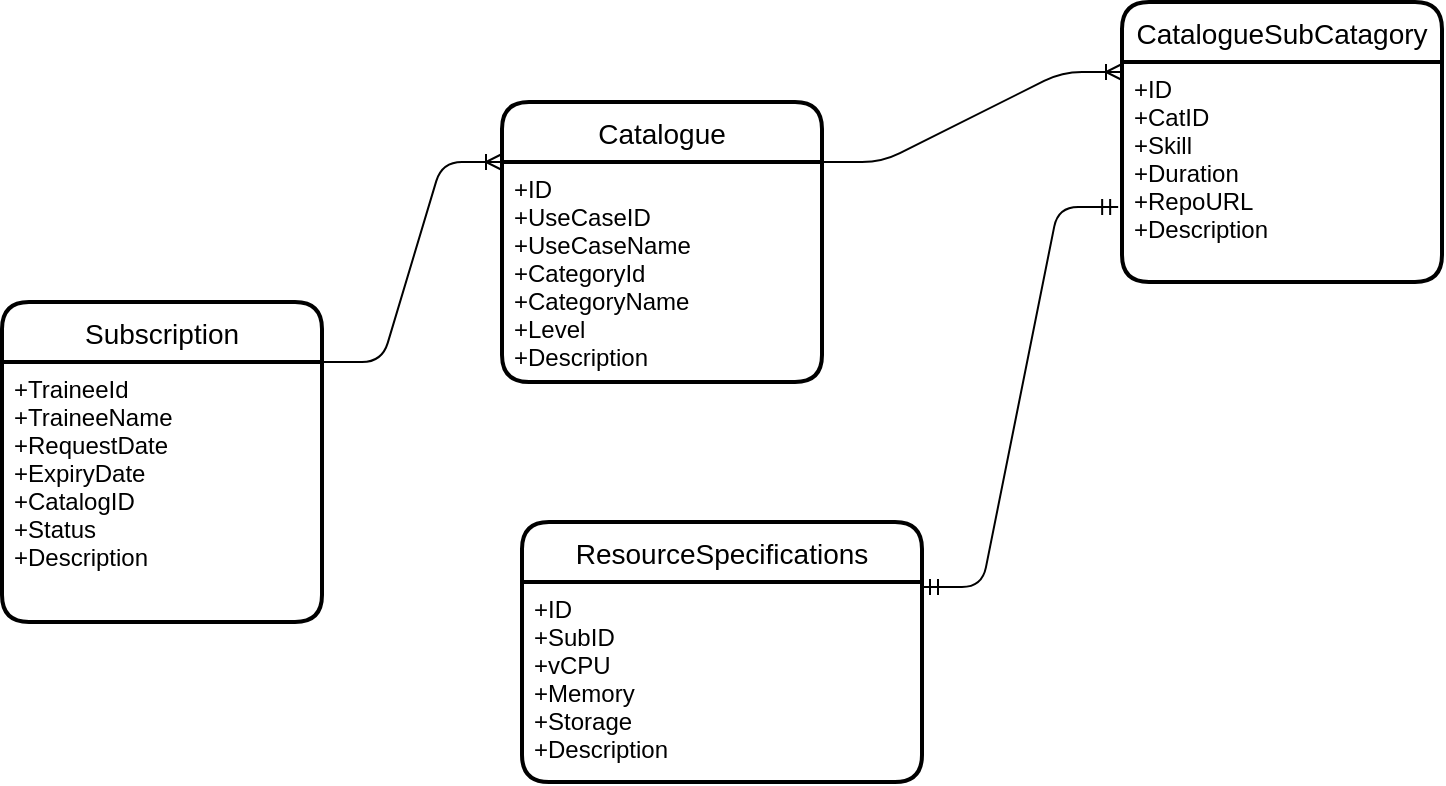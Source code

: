 <mxfile version="13.7.6" type="github" pages="2">
  <diagram id="gsMrObz3b9oR-D44nO-9" name="Page-1">
    <mxGraphModel dx="782" dy="1569" grid="1" gridSize="10" guides="1" tooltips="1" connect="1" arrows="1" fold="1" page="1" pageScale="1" pageWidth="850" pageHeight="1100" math="0" shadow="0">
      <root>
        <mxCell id="0" />
        <mxCell id="1" parent="0" />
        <mxCell id="1NBpaKQcDpMzkzBOT2tJ-1" value="Catalogue" style="swimlane;childLayout=stackLayout;horizontal=1;startSize=30;horizontalStack=0;rounded=1;fontSize=14;fontStyle=0;strokeWidth=2;resizeParent=0;resizeLast=1;shadow=0;dashed=0;align=center;" parent="1" vertex="1">
          <mxGeometry x="280" y="40" width="160" height="140" as="geometry">
            <mxRectangle x="280" y="40" width="100" height="30" as="alternateBounds" />
          </mxGeometry>
        </mxCell>
        <mxCell id="1NBpaKQcDpMzkzBOT2tJ-2" value="+ID&#xa;+UseCaseID&#xa;+UseCaseName&#xa;+CategoryId&#xa;+CategoryName&#xa;+Level&#xa;+Description" style="align=left;strokeColor=none;fillColor=none;spacingLeft=4;fontSize=12;verticalAlign=top;resizable=0;rotatable=0;part=1;" parent="1NBpaKQcDpMzkzBOT2tJ-1" vertex="1">
          <mxGeometry y="30" width="160" height="110" as="geometry" />
        </mxCell>
        <mxCell id="1NBpaKQcDpMzkzBOT2tJ-29" value="" style="edgeStyle=entityRelationEdgeStyle;fontSize=12;html=1;endArrow=ERoneToMany;entryX=0;entryY=0.25;entryDx=0;entryDy=0;" parent="1" target="1NBpaKQcDpMzkzBOT2tJ-6" edge="1">
          <mxGeometry width="100" height="100" relative="1" as="geometry">
            <mxPoint x="440" y="70" as="sourcePoint" />
            <mxPoint x="570" y="40" as="targetPoint" />
          </mxGeometry>
        </mxCell>
        <mxCell id="1NBpaKQcDpMzkzBOT2tJ-31" value="" style="edgeStyle=entityRelationEdgeStyle;fontSize=12;html=1;endArrow=ERmandOne;startArrow=ERmandOne;entryX=-0.012;entryY=0.659;entryDx=0;entryDy=0;entryPerimeter=0;exitX=1;exitY=0.25;exitDx=0;exitDy=0;" parent="1" source="1NBpaKQcDpMzkzBOT2tJ-8" target="1NBpaKQcDpMzkzBOT2tJ-7" edge="1">
          <mxGeometry width="100" height="100" relative="1" as="geometry">
            <mxPoint x="630" y="220" as="sourcePoint" />
            <mxPoint x="730" y="120" as="targetPoint" />
          </mxGeometry>
        </mxCell>
        <mxCell id="1NBpaKQcDpMzkzBOT2tJ-6" value="CatalogueSubCatagory" style="swimlane;childLayout=stackLayout;horizontal=1;startSize=30;horizontalStack=0;rounded=1;fontSize=14;fontStyle=0;strokeWidth=2;resizeParent=0;resizeLast=1;shadow=0;dashed=0;align=center;" parent="1" vertex="1">
          <mxGeometry x="590" y="-10" width="160" height="140" as="geometry">
            <mxRectangle x="340" y="130" width="110" height="30" as="alternateBounds" />
          </mxGeometry>
        </mxCell>
        <mxCell id="1NBpaKQcDpMzkzBOT2tJ-7" value="+ID&#xa;+CatID&#xa;+Skill&#xa;+Duration&#xa;+RepoURL&#xa;+Description" style="align=left;strokeColor=none;fillColor=none;spacingLeft=4;fontSize=12;verticalAlign=top;resizable=0;rotatable=0;part=1;" parent="1NBpaKQcDpMzkzBOT2tJ-6" vertex="1">
          <mxGeometry y="30" width="160" height="110" as="geometry" />
        </mxCell>
        <mxCell id="1NBpaKQcDpMzkzBOT2tJ-8" value="ResourceSpecifications" style="swimlane;childLayout=stackLayout;horizontal=1;startSize=30;horizontalStack=0;rounded=1;fontSize=14;fontStyle=0;strokeWidth=2;resizeParent=0;resizeLast=1;shadow=0;dashed=0;align=center;" parent="1" vertex="1">
          <mxGeometry x="290" y="250" width="200" height="130" as="geometry">
            <mxRectangle x="520" y="280" width="110" height="30" as="alternateBounds" />
          </mxGeometry>
        </mxCell>
        <mxCell id="1NBpaKQcDpMzkzBOT2tJ-9" value="+ID&#xa;+SubID&#xa;+vCPU&#xa;+Memory&#xa;+Storage&#xa;+Description" style="align=left;strokeColor=none;fillColor=none;spacingLeft=4;fontSize=12;verticalAlign=top;resizable=0;rotatable=0;part=1;" parent="1NBpaKQcDpMzkzBOT2tJ-8" vertex="1">
          <mxGeometry y="30" width="200" height="100" as="geometry" />
        </mxCell>
        <mxCell id="1NBpaKQcDpMzkzBOT2tJ-25" value="Subscription" style="swimlane;childLayout=stackLayout;horizontal=1;startSize=30;horizontalStack=0;rounded=1;fontSize=14;fontStyle=0;strokeWidth=2;resizeParent=0;resizeLast=1;shadow=0;dashed=0;align=center;" parent="1" vertex="1">
          <mxGeometry x="30" y="140" width="160" height="160" as="geometry">
            <mxRectangle x="260" y="250" width="110" height="30" as="alternateBounds" />
          </mxGeometry>
        </mxCell>
        <mxCell id="1NBpaKQcDpMzkzBOT2tJ-26" value="+TraineeId&#xa;+TraineeName&#xa;+RequestDate&#xa;+ExpiryDate&#xa;+CatalogID&#xa;+Status&#xa;+Description" style="align=left;strokeColor=none;fillColor=none;spacingLeft=4;fontSize=12;verticalAlign=top;resizable=0;rotatable=0;part=1;" parent="1NBpaKQcDpMzkzBOT2tJ-25" vertex="1">
          <mxGeometry y="30" width="160" height="130" as="geometry" />
        </mxCell>
        <mxCell id="-JVgOhSvtWBvgApzP8Xh-8" value="" style="edgeStyle=entityRelationEdgeStyle;fontSize=12;html=1;endArrow=ERoneToMany;exitX=1;exitY=0;exitDx=0;exitDy=0;entryX=0;entryY=0;entryDx=0;entryDy=0;" parent="1" source="1NBpaKQcDpMzkzBOT2tJ-26" target="1NBpaKQcDpMzkzBOT2tJ-2" edge="1">
          <mxGeometry width="100" height="100" relative="1" as="geometry">
            <mxPoint x="140" y="460" as="sourcePoint" />
            <mxPoint x="240" y="360" as="targetPoint" />
          </mxGeometry>
        </mxCell>
      </root>
    </mxGraphModel>
  </diagram>
  <diagram id="ChBjoSI8oVSRADilh0x_" name="Page-2">
    <mxGraphModel dx="782" dy="435" grid="1" gridSize="10" guides="1" tooltips="1" connect="1" arrows="1" fold="1" page="1" pageScale="1" pageWidth="850" pageHeight="1100" math="0" shadow="0">
      <root>
        <mxCell id="VM02wD8HwVKw0IBPLu3j-0" />
        <mxCell id="VM02wD8HwVKw0IBPLu3j-1" parent="VM02wD8HwVKw0IBPLu3j-0" />
        <mxCell id="VM02wD8HwVKw0IBPLu3j-2" value="t_trainee" style="shape=table;startSize=30;container=1;collapsible=1;childLayout=tableLayout;fixedRows=1;rowLines=0;fontStyle=1;align=center;resizeLast=1;" vertex="1" parent="VM02wD8HwVKw0IBPLu3j-1">
          <mxGeometry x="90" y="80" width="180" height="270" as="geometry" />
        </mxCell>
        <mxCell id="VM02wD8HwVKw0IBPLu3j-3" value="" style="shape=partialRectangle;collapsible=0;dropTarget=0;pointerEvents=0;fillColor=none;top=0;left=0;bottom=1;right=0;points=[[0,0.5],[1,0.5]];portConstraint=eastwest;" vertex="1" parent="VM02wD8HwVKw0IBPLu3j-2">
          <mxGeometry y="30" width="180" height="30" as="geometry" />
        </mxCell>
        <mxCell id="VM02wD8HwVKw0IBPLu3j-4" value="PK" style="shape=partialRectangle;connectable=0;fillColor=none;top=0;left=0;bottom=0;right=0;fontStyle=1;overflow=hidden;" vertex="1" parent="VM02wD8HwVKw0IBPLu3j-3">
          <mxGeometry width="30" height="30" as="geometry" />
        </mxCell>
        <mxCell id="VM02wD8HwVKw0IBPLu3j-5" value="trainee_id" style="shape=partialRectangle;connectable=0;fillColor=none;top=0;left=0;bottom=0;right=0;align=left;spacingLeft=6;fontStyle=5;overflow=hidden;" vertex="1" parent="VM02wD8HwVKw0IBPLu3j-3">
          <mxGeometry x="30" width="150" height="30" as="geometry" />
        </mxCell>
        <mxCell id="VM02wD8HwVKw0IBPLu3j-6" value="" style="shape=partialRectangle;collapsible=0;dropTarget=0;pointerEvents=0;fillColor=none;top=0;left=0;bottom=0;right=0;points=[[0,0.5],[1,0.5]];portConstraint=eastwest;" vertex="1" parent="VM02wD8HwVKw0IBPLu3j-2">
          <mxGeometry y="60" width="180" height="30" as="geometry" />
        </mxCell>
        <mxCell id="VM02wD8HwVKw0IBPLu3j-7" value="FK1" style="shape=partialRectangle;connectable=0;fillColor=none;top=0;left=0;bottom=0;right=0;editable=1;overflow=hidden;" vertex="1" parent="VM02wD8HwVKw0IBPLu3j-6">
          <mxGeometry width="30" height="30" as="geometry" />
        </mxCell>
        <mxCell id="VM02wD8HwVKw0IBPLu3j-8" value="catalog_id" style="shape=partialRectangle;connectable=0;fillColor=none;top=0;left=0;bottom=0;right=0;align=left;spacingLeft=6;overflow=hidden;" vertex="1" parent="VM02wD8HwVKw0IBPLu3j-6">
          <mxGeometry x="30" width="150" height="30" as="geometry" />
        </mxCell>
        <mxCell id="VM02wD8HwVKw0IBPLu3j-9" value="" style="shape=partialRectangle;collapsible=0;dropTarget=0;pointerEvents=0;fillColor=none;top=0;left=0;bottom=0;right=0;points=[[0,0.5],[1,0.5]];portConstraint=eastwest;" vertex="1" parent="VM02wD8HwVKw0IBPLu3j-2">
          <mxGeometry y="90" width="180" height="30" as="geometry" />
        </mxCell>
        <mxCell id="VM02wD8HwVKw0IBPLu3j-10" value="FK2" style="shape=partialRectangle;connectable=0;fillColor=none;top=0;left=0;bottom=0;right=0;editable=1;overflow=hidden;" vertex="1" parent="VM02wD8HwVKw0IBPLu3j-9">
          <mxGeometry width="30" height="30" as="geometry" />
        </mxCell>
        <mxCell id="VM02wD8HwVKw0IBPLu3j-11" value="usecase_id" style="shape=partialRectangle;connectable=0;fillColor=none;top=0;left=0;bottom=0;right=0;align=left;spacingLeft=6;overflow=hidden;" vertex="1" parent="VM02wD8HwVKw0IBPLu3j-9">
          <mxGeometry x="30" width="150" height="30" as="geometry" />
        </mxCell>
        <mxCell id="VM02wD8HwVKw0IBPLu3j-12" value="" style="shape=partialRectangle;collapsible=0;dropTarget=0;pointerEvents=0;fillColor=none;top=0;left=0;bottom=0;right=0;points=[[0,0.5],[1,0.5]];portConstraint=eastwest;" vertex="1" parent="VM02wD8HwVKw0IBPLu3j-2">
          <mxGeometry y="120" width="180" height="30" as="geometry" />
        </mxCell>
        <mxCell id="VM02wD8HwVKw0IBPLu3j-13" value="" style="shape=partialRectangle;connectable=0;fillColor=none;top=0;left=0;bottom=0;right=0;editable=1;overflow=hidden;" vertex="1" parent="VM02wD8HwVKw0IBPLu3j-12">
          <mxGeometry width="30" height="30" as="geometry" />
        </mxCell>
        <mxCell id="VM02wD8HwVKw0IBPLu3j-14" value="trainee_name" style="shape=partialRectangle;connectable=0;fillColor=none;top=0;left=0;bottom=0;right=0;align=left;spacingLeft=6;overflow=hidden;" vertex="1" parent="VM02wD8HwVKw0IBPLu3j-12">
          <mxGeometry x="30" width="150" height="30" as="geometry" />
        </mxCell>
        <mxCell id="Xi_lj68AMIetfWdwNEhA-0" value="req_date" style="shape=partialRectangle;connectable=0;fillColor=none;top=0;left=0;bottom=0;right=0;align=left;spacingLeft=6;overflow=hidden;" vertex="1" parent="VM02wD8HwVKw0IBPLu3j-1">
          <mxGeometry x="120" y="230" width="150" height="30" as="geometry" />
        </mxCell>
        <mxCell id="LwsAufOkzxHle25qYWzV-0" value="exp_date" style="shape=partialRectangle;connectable=0;fillColor=none;top=0;left=0;bottom=0;right=0;align=left;spacingLeft=6;overflow=hidden;" vertex="1" parent="VM02wD8HwVKw0IBPLu3j-1">
          <mxGeometry x="120" y="260" width="150" height="20" as="geometry" />
        </mxCell>
        <mxCell id="LwsAufOkzxHle25qYWzV-1" value="status" style="shape=partialRectangle;connectable=0;fillColor=none;top=0;left=0;bottom=0;right=0;align=left;spacingLeft=6;overflow=hidden;" vertex="1" parent="VM02wD8HwVKw0IBPLu3j-1">
          <mxGeometry x="120" y="290" width="150" height="20" as="geometry" />
        </mxCell>
        <mxCell id="Z3ffVUurUzzQDGyW30fT-2" value="description" style="shape=partialRectangle;connectable=0;fillColor=none;top=0;left=0;bottom=0;right=0;align=left;spacingLeft=6;overflow=hidden;" vertex="1" parent="VM02wD8HwVKw0IBPLu3j-1">
          <mxGeometry x="120" y="320" width="150" height="20" as="geometry" />
        </mxCell>
        <mxCell id="O19vsjWJNuQKpL7xQw-H-13" value="t_" style="shape=table;startSize=30;container=1;collapsible=1;childLayout=tableLayout;fixedRows=1;rowLines=0;fontStyle=1;align=center;resizeLast=1;" vertex="1" parent="VM02wD8HwVKw0IBPLu3j-1">
          <mxGeometry x="370" y="60" width="180" height="270" as="geometry" />
        </mxCell>
        <mxCell id="O19vsjWJNuQKpL7xQw-H-14" value="" style="shape=partialRectangle;collapsible=0;dropTarget=0;pointerEvents=0;fillColor=none;top=0;left=0;bottom=1;right=0;points=[[0,0.5],[1,0.5]];portConstraint=eastwest;" vertex="1" parent="O19vsjWJNuQKpL7xQw-H-13">
          <mxGeometry y="30" width="180" height="30" as="geometry" />
        </mxCell>
        <mxCell id="O19vsjWJNuQKpL7xQw-H-15" value="PK" style="shape=partialRectangle;connectable=0;fillColor=none;top=0;left=0;bottom=0;right=0;fontStyle=1;overflow=hidden;" vertex="1" parent="O19vsjWJNuQKpL7xQw-H-14">
          <mxGeometry width="30" height="30" as="geometry" />
        </mxCell>
        <mxCell id="O19vsjWJNuQKpL7xQw-H-16" value="trainee_id" style="shape=partialRectangle;connectable=0;fillColor=none;top=0;left=0;bottom=0;right=0;align=left;spacingLeft=6;fontStyle=5;overflow=hidden;" vertex="1" parent="O19vsjWJNuQKpL7xQw-H-14">
          <mxGeometry x="30" width="150" height="30" as="geometry" />
        </mxCell>
        <mxCell id="O19vsjWJNuQKpL7xQw-H-17" value="" style="shape=partialRectangle;collapsible=0;dropTarget=0;pointerEvents=0;fillColor=none;top=0;left=0;bottom=0;right=0;points=[[0,0.5],[1,0.5]];portConstraint=eastwest;" vertex="1" parent="O19vsjWJNuQKpL7xQw-H-13">
          <mxGeometry y="60" width="180" height="30" as="geometry" />
        </mxCell>
        <mxCell id="O19vsjWJNuQKpL7xQw-H-18" value="FK1" style="shape=partialRectangle;connectable=0;fillColor=none;top=0;left=0;bottom=0;right=0;editable=1;overflow=hidden;" vertex="1" parent="O19vsjWJNuQKpL7xQw-H-17">
          <mxGeometry width="30" height="30" as="geometry" />
        </mxCell>
        <mxCell id="O19vsjWJNuQKpL7xQw-H-19" value="catalog_id" style="shape=partialRectangle;connectable=0;fillColor=none;top=0;left=0;bottom=0;right=0;align=left;spacingLeft=6;overflow=hidden;" vertex="1" parent="O19vsjWJNuQKpL7xQw-H-17">
          <mxGeometry x="30" width="150" height="30" as="geometry" />
        </mxCell>
        <mxCell id="O19vsjWJNuQKpL7xQw-H-20" value="" style="shape=partialRectangle;collapsible=0;dropTarget=0;pointerEvents=0;fillColor=none;top=0;left=0;bottom=0;right=0;points=[[0,0.5],[1,0.5]];portConstraint=eastwest;" vertex="1" parent="O19vsjWJNuQKpL7xQw-H-13">
          <mxGeometry y="90" width="180" height="30" as="geometry" />
        </mxCell>
        <mxCell id="O19vsjWJNuQKpL7xQw-H-21" value="FK2" style="shape=partialRectangle;connectable=0;fillColor=none;top=0;left=0;bottom=0;right=0;editable=1;overflow=hidden;" vertex="1" parent="O19vsjWJNuQKpL7xQw-H-20">
          <mxGeometry width="30" height="30" as="geometry" />
        </mxCell>
        <mxCell id="O19vsjWJNuQKpL7xQw-H-22" value="usecase_id" style="shape=partialRectangle;connectable=0;fillColor=none;top=0;left=0;bottom=0;right=0;align=left;spacingLeft=6;overflow=hidden;" vertex="1" parent="O19vsjWJNuQKpL7xQw-H-20">
          <mxGeometry x="30" width="150" height="30" as="geometry" />
        </mxCell>
        <mxCell id="O19vsjWJNuQKpL7xQw-H-23" value="" style="shape=partialRectangle;collapsible=0;dropTarget=0;pointerEvents=0;fillColor=none;top=0;left=0;bottom=0;right=0;points=[[0,0.5],[1,0.5]];portConstraint=eastwest;" vertex="1" parent="O19vsjWJNuQKpL7xQw-H-13">
          <mxGeometry y="120" width="180" height="30" as="geometry" />
        </mxCell>
        <mxCell id="O19vsjWJNuQKpL7xQw-H-24" value="" style="shape=partialRectangle;connectable=0;fillColor=none;top=0;left=0;bottom=0;right=0;editable=1;overflow=hidden;" vertex="1" parent="O19vsjWJNuQKpL7xQw-H-23">
          <mxGeometry width="30" height="30" as="geometry" />
        </mxCell>
        <mxCell id="O19vsjWJNuQKpL7xQw-H-25" value="trainee_name" style="shape=partialRectangle;connectable=0;fillColor=none;top=0;left=0;bottom=0;right=0;align=left;spacingLeft=6;overflow=hidden;" vertex="1" parent="O19vsjWJNuQKpL7xQw-H-23">
          <mxGeometry x="30" width="150" height="30" as="geometry" />
        </mxCell>
      </root>
    </mxGraphModel>
  </diagram>
</mxfile>
